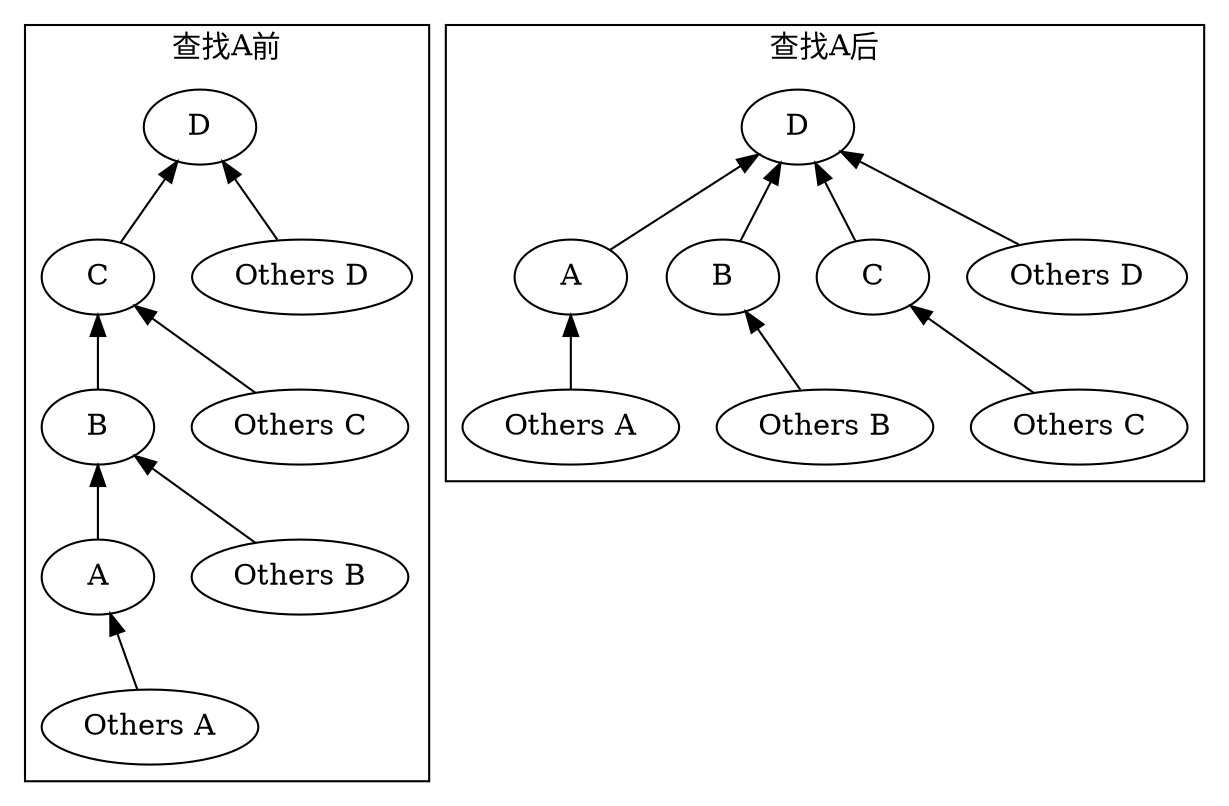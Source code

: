 digraph G{
    subgraph clusterA{
        rankdir=TB
        edge[dir=back];
        D->C->B->A->AA;
        B->BB;
        C->CC;
        D->DD;
        DD[label="Others D"]
        CC[label="Others C"]
        BB[label="Others B"]
        AA[label="Others A"]
        label="查找A前"
    }
    subgraph clusterB{
        rankdir=TB
        edge[dir=back];
        d->{a b c};
        a->aa;
        b->bb;
        c->cc;
        d->dd;
        a[label=A]
        b[label=B]
        c[label=C]
        d[label=D]
        dd[label="Others D"]
        cc[label="Others C"]
        bb[label="Others B"]
        aa[label="Others A"]
        label="查找A后"
    }
}


